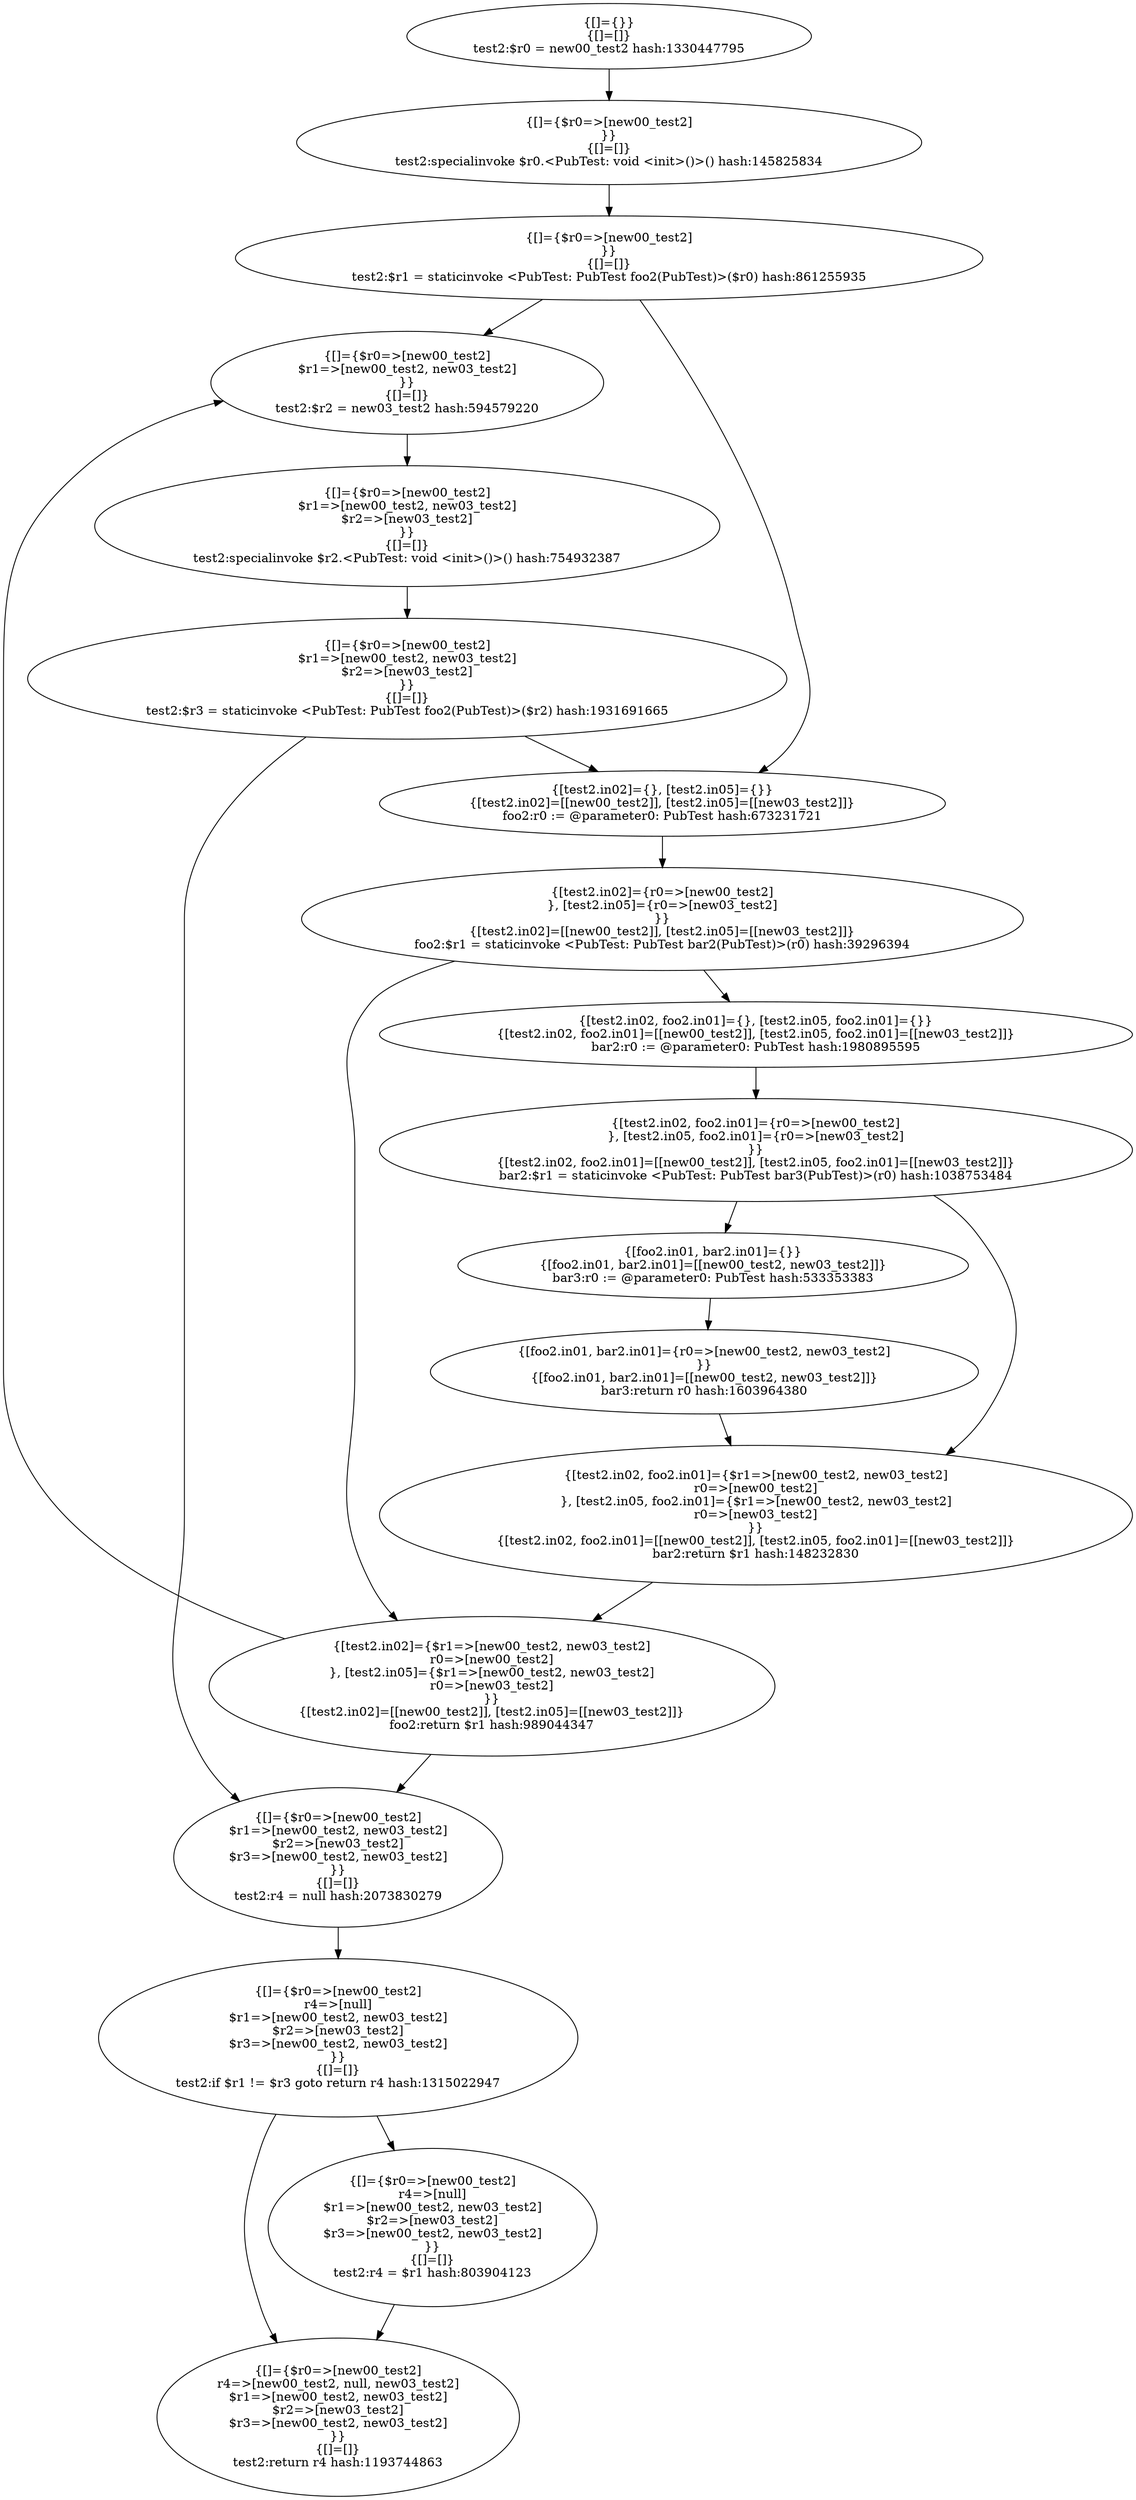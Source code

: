 digraph "./target1-pub/PubTest.test2" {
    "{[]={}}
{[]=[]}
test2:$r0 = new00_test2 hash:1330447795";
    "{[]={$r0=>[new00_test2]
}}
{[]=[]}
test2:specialinvoke $r0.<PubTest: void <init>()>() hash:145825834";
    "{[]={$r0=>[new00_test2]
}}
{[]=[]}
test2:$r1 = staticinvoke <PubTest: PubTest foo2(PubTest)>($r0) hash:861255935";
    "{[]={$r0=>[new00_test2]
$r1=>[new00_test2, new03_test2]
}}
{[]=[]}
test2:$r2 = new03_test2 hash:594579220";
    "{[]={$r0=>[new00_test2]
$r1=>[new00_test2, new03_test2]
$r2=>[new03_test2]
}}
{[]=[]}
test2:specialinvoke $r2.<PubTest: void <init>()>() hash:754932387";
    "{[]={$r0=>[new00_test2]
$r1=>[new00_test2, new03_test2]
$r2=>[new03_test2]
}}
{[]=[]}
test2:$r3 = staticinvoke <PubTest: PubTest foo2(PubTest)>($r2) hash:1931691665";
    "{[]={$r0=>[new00_test2]
$r1=>[new00_test2, new03_test2]
$r2=>[new03_test2]
$r3=>[new00_test2, new03_test2]
}}
{[]=[]}
test2:r4 = null hash:2073830279";
    "{[]={$r0=>[new00_test2]
r4=>[null]
$r1=>[new00_test2, new03_test2]
$r2=>[new03_test2]
$r3=>[new00_test2, new03_test2]
}}
{[]=[]}
test2:if $r1 != $r3 goto return r4 hash:1315022947";
    "{[]={$r0=>[new00_test2]
r4=>[null]
$r1=>[new00_test2, new03_test2]
$r2=>[new03_test2]
$r3=>[new00_test2, new03_test2]
}}
{[]=[]}
test2:r4 = $r1 hash:803904123";
    "{[]={$r0=>[new00_test2]
r4=>[new00_test2, null, new03_test2]
$r1=>[new00_test2, new03_test2]
$r2=>[new03_test2]
$r3=>[new00_test2, new03_test2]
}}
{[]=[]}
test2:return r4 hash:1193744863";
    "{[test2.in02]={}, [test2.in05]={}}
{[test2.in02]=[[new00_test2]], [test2.in05]=[[new03_test2]]}
foo2:r0 := @parameter0: PubTest hash:673231721";
    "{[test2.in02]={r0=>[new00_test2]
}, [test2.in05]={r0=>[new03_test2]
}}
{[test2.in02]=[[new00_test2]], [test2.in05]=[[new03_test2]]}
foo2:$r1 = staticinvoke <PubTest: PubTest bar2(PubTest)>(r0) hash:39296394";
    "{[test2.in02]={$r1=>[new00_test2, new03_test2]
r0=>[new00_test2]
}, [test2.in05]={$r1=>[new00_test2, new03_test2]
r0=>[new03_test2]
}}
{[test2.in02]=[[new00_test2]], [test2.in05]=[[new03_test2]]}
foo2:return $r1 hash:989044347";
    "{[test2.in02, foo2.in01]={}, [test2.in05, foo2.in01]={}}
{[test2.in02, foo2.in01]=[[new00_test2]], [test2.in05, foo2.in01]=[[new03_test2]]}
bar2:r0 := @parameter0: PubTest hash:1980895595";
    "{[test2.in02, foo2.in01]={r0=>[new00_test2]
}, [test2.in05, foo2.in01]={r0=>[new03_test2]
}}
{[test2.in02, foo2.in01]=[[new00_test2]], [test2.in05, foo2.in01]=[[new03_test2]]}
bar2:$r1 = staticinvoke <PubTest: PubTest bar3(PubTest)>(r0) hash:1038753484";
    "{[test2.in02, foo2.in01]={$r1=>[new00_test2, new03_test2]
r0=>[new00_test2]
}, [test2.in05, foo2.in01]={$r1=>[new00_test2, new03_test2]
r0=>[new03_test2]
}}
{[test2.in02, foo2.in01]=[[new00_test2]], [test2.in05, foo2.in01]=[[new03_test2]]}
bar2:return $r1 hash:148232830";
    "{[foo2.in01, bar2.in01]={}}
{[foo2.in01, bar2.in01]=[[new00_test2, new03_test2]]}
bar3:r0 := @parameter0: PubTest hash:533353383";
    "{[foo2.in01, bar2.in01]={r0=>[new00_test2, new03_test2]
}}
{[foo2.in01, bar2.in01]=[[new00_test2, new03_test2]]}
bar3:return r0 hash:1603964380";
    "{[]={}}
{[]=[]}
test2:$r0 = new00_test2 hash:1330447795"->"{[]={$r0=>[new00_test2]
}}
{[]=[]}
test2:specialinvoke $r0.<PubTest: void <init>()>() hash:145825834";
    "{[]={$r0=>[new00_test2]
}}
{[]=[]}
test2:specialinvoke $r0.<PubTest: void <init>()>() hash:145825834"->"{[]={$r0=>[new00_test2]
}}
{[]=[]}
test2:$r1 = staticinvoke <PubTest: PubTest foo2(PubTest)>($r0) hash:861255935";
    "{[]={$r0=>[new00_test2]
}}
{[]=[]}
test2:$r1 = staticinvoke <PubTest: PubTest foo2(PubTest)>($r0) hash:861255935"->"{[]={$r0=>[new00_test2]
$r1=>[new00_test2, new03_test2]
}}
{[]=[]}
test2:$r2 = new03_test2 hash:594579220";
    "{[]={$r0=>[new00_test2]
}}
{[]=[]}
test2:$r1 = staticinvoke <PubTest: PubTest foo2(PubTest)>($r0) hash:861255935"->"{[test2.in02]={}, [test2.in05]={}}
{[test2.in02]=[[new00_test2]], [test2.in05]=[[new03_test2]]}
foo2:r0 := @parameter0: PubTest hash:673231721";
    "{[]={$r0=>[new00_test2]
$r1=>[new00_test2, new03_test2]
}}
{[]=[]}
test2:$r2 = new03_test2 hash:594579220"->"{[]={$r0=>[new00_test2]
$r1=>[new00_test2, new03_test2]
$r2=>[new03_test2]
}}
{[]=[]}
test2:specialinvoke $r2.<PubTest: void <init>()>() hash:754932387";
    "{[]={$r0=>[new00_test2]
$r1=>[new00_test2, new03_test2]
$r2=>[new03_test2]
}}
{[]=[]}
test2:specialinvoke $r2.<PubTest: void <init>()>() hash:754932387"->"{[]={$r0=>[new00_test2]
$r1=>[new00_test2, new03_test2]
$r2=>[new03_test2]
}}
{[]=[]}
test2:$r3 = staticinvoke <PubTest: PubTest foo2(PubTest)>($r2) hash:1931691665";
    "{[]={$r0=>[new00_test2]
$r1=>[new00_test2, new03_test2]
$r2=>[new03_test2]
}}
{[]=[]}
test2:$r3 = staticinvoke <PubTest: PubTest foo2(PubTest)>($r2) hash:1931691665"->"{[]={$r0=>[new00_test2]
$r1=>[new00_test2, new03_test2]
$r2=>[new03_test2]
$r3=>[new00_test2, new03_test2]
}}
{[]=[]}
test2:r4 = null hash:2073830279";
    "{[]={$r0=>[new00_test2]
$r1=>[new00_test2, new03_test2]
$r2=>[new03_test2]
}}
{[]=[]}
test2:$r3 = staticinvoke <PubTest: PubTest foo2(PubTest)>($r2) hash:1931691665"->"{[test2.in02]={}, [test2.in05]={}}
{[test2.in02]=[[new00_test2]], [test2.in05]=[[new03_test2]]}
foo2:r0 := @parameter0: PubTest hash:673231721";
    "{[]={$r0=>[new00_test2]
$r1=>[new00_test2, new03_test2]
$r2=>[new03_test2]
$r3=>[new00_test2, new03_test2]
}}
{[]=[]}
test2:r4 = null hash:2073830279"->"{[]={$r0=>[new00_test2]
r4=>[null]
$r1=>[new00_test2, new03_test2]
$r2=>[new03_test2]
$r3=>[new00_test2, new03_test2]
}}
{[]=[]}
test2:if $r1 != $r3 goto return r4 hash:1315022947";
    "{[]={$r0=>[new00_test2]
r4=>[null]
$r1=>[new00_test2, new03_test2]
$r2=>[new03_test2]
$r3=>[new00_test2, new03_test2]
}}
{[]=[]}
test2:if $r1 != $r3 goto return r4 hash:1315022947"->"{[]={$r0=>[new00_test2]
r4=>[null]
$r1=>[new00_test2, new03_test2]
$r2=>[new03_test2]
$r3=>[new00_test2, new03_test2]
}}
{[]=[]}
test2:r4 = $r1 hash:803904123";
    "{[]={$r0=>[new00_test2]
r4=>[null]
$r1=>[new00_test2, new03_test2]
$r2=>[new03_test2]
$r3=>[new00_test2, new03_test2]
}}
{[]=[]}
test2:if $r1 != $r3 goto return r4 hash:1315022947"->"{[]={$r0=>[new00_test2]
r4=>[new00_test2, null, new03_test2]
$r1=>[new00_test2, new03_test2]
$r2=>[new03_test2]
$r3=>[new00_test2, new03_test2]
}}
{[]=[]}
test2:return r4 hash:1193744863";
    "{[]={$r0=>[new00_test2]
r4=>[null]
$r1=>[new00_test2, new03_test2]
$r2=>[new03_test2]
$r3=>[new00_test2, new03_test2]
}}
{[]=[]}
test2:r4 = $r1 hash:803904123"->"{[]={$r0=>[new00_test2]
r4=>[new00_test2, null, new03_test2]
$r1=>[new00_test2, new03_test2]
$r2=>[new03_test2]
$r3=>[new00_test2, new03_test2]
}}
{[]=[]}
test2:return r4 hash:1193744863";
    "{[test2.in02]={}, [test2.in05]={}}
{[test2.in02]=[[new00_test2]], [test2.in05]=[[new03_test2]]}
foo2:r0 := @parameter0: PubTest hash:673231721"->"{[test2.in02]={r0=>[new00_test2]
}, [test2.in05]={r0=>[new03_test2]
}}
{[test2.in02]=[[new00_test2]], [test2.in05]=[[new03_test2]]}
foo2:$r1 = staticinvoke <PubTest: PubTest bar2(PubTest)>(r0) hash:39296394";
    "{[test2.in02]={r0=>[new00_test2]
}, [test2.in05]={r0=>[new03_test2]
}}
{[test2.in02]=[[new00_test2]], [test2.in05]=[[new03_test2]]}
foo2:$r1 = staticinvoke <PubTest: PubTest bar2(PubTest)>(r0) hash:39296394"->"{[test2.in02]={$r1=>[new00_test2, new03_test2]
r0=>[new00_test2]
}, [test2.in05]={$r1=>[new00_test2, new03_test2]
r0=>[new03_test2]
}}
{[test2.in02]=[[new00_test2]], [test2.in05]=[[new03_test2]]}
foo2:return $r1 hash:989044347";
    "{[test2.in02]={r0=>[new00_test2]
}, [test2.in05]={r0=>[new03_test2]
}}
{[test2.in02]=[[new00_test2]], [test2.in05]=[[new03_test2]]}
foo2:$r1 = staticinvoke <PubTest: PubTest bar2(PubTest)>(r0) hash:39296394"->"{[test2.in02, foo2.in01]={}, [test2.in05, foo2.in01]={}}
{[test2.in02, foo2.in01]=[[new00_test2]], [test2.in05, foo2.in01]=[[new03_test2]]}
bar2:r0 := @parameter0: PubTest hash:1980895595";
    "{[test2.in02]={$r1=>[new00_test2, new03_test2]
r0=>[new00_test2]
}, [test2.in05]={$r1=>[new00_test2, new03_test2]
r0=>[new03_test2]
}}
{[test2.in02]=[[new00_test2]], [test2.in05]=[[new03_test2]]}
foo2:return $r1 hash:989044347"->"{[]={$r0=>[new00_test2]
$r1=>[new00_test2, new03_test2]
}}
{[]=[]}
test2:$r2 = new03_test2 hash:594579220";
    "{[test2.in02]={$r1=>[new00_test2, new03_test2]
r0=>[new00_test2]
}, [test2.in05]={$r1=>[new00_test2, new03_test2]
r0=>[new03_test2]
}}
{[test2.in02]=[[new00_test2]], [test2.in05]=[[new03_test2]]}
foo2:return $r1 hash:989044347"->"{[]={$r0=>[new00_test2]
$r1=>[new00_test2, new03_test2]
$r2=>[new03_test2]
$r3=>[new00_test2, new03_test2]
}}
{[]=[]}
test2:r4 = null hash:2073830279";
    "{[test2.in02, foo2.in01]={}, [test2.in05, foo2.in01]={}}
{[test2.in02, foo2.in01]=[[new00_test2]], [test2.in05, foo2.in01]=[[new03_test2]]}
bar2:r0 := @parameter0: PubTest hash:1980895595"->"{[test2.in02, foo2.in01]={r0=>[new00_test2]
}, [test2.in05, foo2.in01]={r0=>[new03_test2]
}}
{[test2.in02, foo2.in01]=[[new00_test2]], [test2.in05, foo2.in01]=[[new03_test2]]}
bar2:$r1 = staticinvoke <PubTest: PubTest bar3(PubTest)>(r0) hash:1038753484";
    "{[test2.in02, foo2.in01]={r0=>[new00_test2]
}, [test2.in05, foo2.in01]={r0=>[new03_test2]
}}
{[test2.in02, foo2.in01]=[[new00_test2]], [test2.in05, foo2.in01]=[[new03_test2]]}
bar2:$r1 = staticinvoke <PubTest: PubTest bar3(PubTest)>(r0) hash:1038753484"->"{[test2.in02, foo2.in01]={$r1=>[new00_test2, new03_test2]
r0=>[new00_test2]
}, [test2.in05, foo2.in01]={$r1=>[new00_test2, new03_test2]
r0=>[new03_test2]
}}
{[test2.in02, foo2.in01]=[[new00_test2]], [test2.in05, foo2.in01]=[[new03_test2]]}
bar2:return $r1 hash:148232830";
    "{[test2.in02, foo2.in01]={r0=>[new00_test2]
}, [test2.in05, foo2.in01]={r0=>[new03_test2]
}}
{[test2.in02, foo2.in01]=[[new00_test2]], [test2.in05, foo2.in01]=[[new03_test2]]}
bar2:$r1 = staticinvoke <PubTest: PubTest bar3(PubTest)>(r0) hash:1038753484"->"{[foo2.in01, bar2.in01]={}}
{[foo2.in01, bar2.in01]=[[new00_test2, new03_test2]]}
bar3:r0 := @parameter0: PubTest hash:533353383";
    "{[test2.in02, foo2.in01]={$r1=>[new00_test2, new03_test2]
r0=>[new00_test2]
}, [test2.in05, foo2.in01]={$r1=>[new00_test2, new03_test2]
r0=>[new03_test2]
}}
{[test2.in02, foo2.in01]=[[new00_test2]], [test2.in05, foo2.in01]=[[new03_test2]]}
bar2:return $r1 hash:148232830"->"{[test2.in02]={$r1=>[new00_test2, new03_test2]
r0=>[new00_test2]
}, [test2.in05]={$r1=>[new00_test2, new03_test2]
r0=>[new03_test2]
}}
{[test2.in02]=[[new00_test2]], [test2.in05]=[[new03_test2]]}
foo2:return $r1 hash:989044347";
    "{[foo2.in01, bar2.in01]={}}
{[foo2.in01, bar2.in01]=[[new00_test2, new03_test2]]}
bar3:r0 := @parameter0: PubTest hash:533353383"->"{[foo2.in01, bar2.in01]={r0=>[new00_test2, new03_test2]
}}
{[foo2.in01, bar2.in01]=[[new00_test2, new03_test2]]}
bar3:return r0 hash:1603964380";
    "{[foo2.in01, bar2.in01]={r0=>[new00_test2, new03_test2]
}}
{[foo2.in01, bar2.in01]=[[new00_test2, new03_test2]]}
bar3:return r0 hash:1603964380"->"{[test2.in02, foo2.in01]={$r1=>[new00_test2, new03_test2]
r0=>[new00_test2]
}, [test2.in05, foo2.in01]={$r1=>[new00_test2, new03_test2]
r0=>[new03_test2]
}}
{[test2.in02, foo2.in01]=[[new00_test2]], [test2.in05, foo2.in01]=[[new03_test2]]}
bar2:return $r1 hash:148232830";
}
